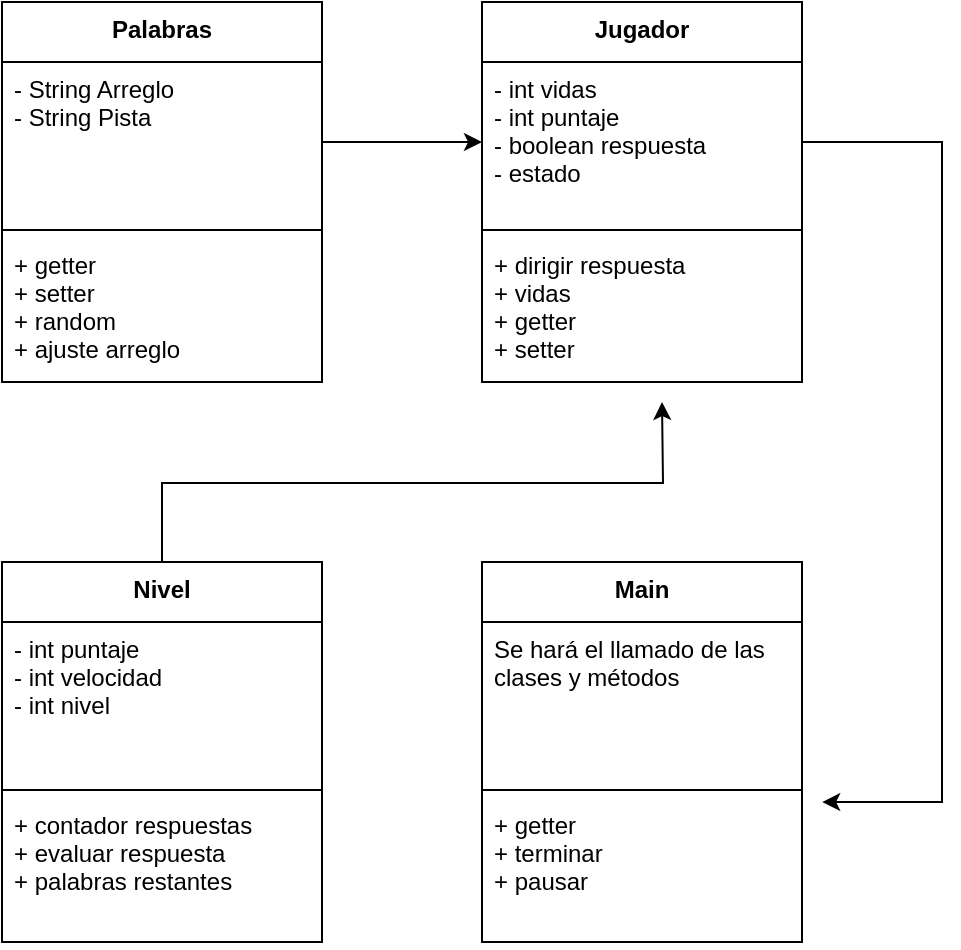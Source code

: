 <mxfile version="14.7.7" type="github"><diagram id="43w9GbheBngKeIiX0n0v" name="Page-1"><mxGraphModel dx="1344" dy="834" grid="1" gridSize="10" guides="1" tooltips="1" connect="1" arrows="1" fold="1" page="1" pageScale="1" pageWidth="1200" pageHeight="1200" math="0" shadow="0"><root><mxCell id="0"/><mxCell id="1" parent="0"/><mxCell id="Ikz4GJOv0Qn3u3sM7c4D-1" value="Palabras" style="swimlane;fontStyle=1;align=center;verticalAlign=top;childLayout=stackLayout;horizontal=1;startSize=30;horizontalStack=0;resizeParent=1;resizeParentMax=0;resizeLast=0;collapsible=1;marginBottom=0;" vertex="1" parent="1"><mxGeometry x="120" y="80" width="160" height="190" as="geometry"/></mxCell><mxCell id="Ikz4GJOv0Qn3u3sM7c4D-2" value="- String Arreglo&#10;- String Pista&#10;&#10;" style="text;strokeColor=none;fillColor=none;align=left;verticalAlign=top;spacingLeft=4;spacingRight=4;overflow=hidden;rotatable=0;points=[[0,0.5],[1,0.5]];portConstraint=eastwest;" vertex="1" parent="Ikz4GJOv0Qn3u3sM7c4D-1"><mxGeometry y="30" width="160" height="80" as="geometry"/></mxCell><mxCell id="Ikz4GJOv0Qn3u3sM7c4D-3" value="" style="line;strokeWidth=1;fillColor=none;align=left;verticalAlign=middle;spacingTop=-1;spacingLeft=3;spacingRight=3;rotatable=0;labelPosition=right;points=[];portConstraint=eastwest;" vertex="1" parent="Ikz4GJOv0Qn3u3sM7c4D-1"><mxGeometry y="110" width="160" height="8" as="geometry"/></mxCell><mxCell id="Ikz4GJOv0Qn3u3sM7c4D-4" value="+ getter&#10;+ setter&#10;+ random&#10;+ ajuste arreglo" style="text;strokeColor=none;fillColor=none;align=left;verticalAlign=top;spacingLeft=4;spacingRight=4;overflow=hidden;rotatable=0;points=[[0,0.5],[1,0.5]];portConstraint=eastwest;" vertex="1" parent="Ikz4GJOv0Qn3u3sM7c4D-1"><mxGeometry y="118" width="160" height="72" as="geometry"/></mxCell><mxCell id="Ikz4GJOv0Qn3u3sM7c4D-9" value="Jugador" style="swimlane;fontStyle=1;align=center;verticalAlign=top;childLayout=stackLayout;horizontal=1;startSize=30;horizontalStack=0;resizeParent=1;resizeParentMax=0;resizeLast=0;collapsible=1;marginBottom=0;" vertex="1" parent="1"><mxGeometry x="360" y="80" width="160" height="190" as="geometry"/></mxCell><mxCell id="Ikz4GJOv0Qn3u3sM7c4D-10" value="- int vidas&#10;- int puntaje&#10;- boolean respuesta&#10;- estado" style="text;strokeColor=none;fillColor=none;align=left;verticalAlign=top;spacingLeft=4;spacingRight=4;overflow=hidden;rotatable=0;points=[[0,0.5],[1,0.5]];portConstraint=eastwest;" vertex="1" parent="Ikz4GJOv0Qn3u3sM7c4D-9"><mxGeometry y="30" width="160" height="80" as="geometry"/></mxCell><mxCell id="Ikz4GJOv0Qn3u3sM7c4D-11" value="" style="line;strokeWidth=1;fillColor=none;align=left;verticalAlign=middle;spacingTop=-1;spacingLeft=3;spacingRight=3;rotatable=0;labelPosition=right;points=[];portConstraint=eastwest;" vertex="1" parent="Ikz4GJOv0Qn3u3sM7c4D-9"><mxGeometry y="110" width="160" height="8" as="geometry"/></mxCell><mxCell id="Ikz4GJOv0Qn3u3sM7c4D-12" value="+ dirigir respuesta&#10;+ vidas&#10;+ getter&#10;+ setter" style="text;strokeColor=none;fillColor=none;align=left;verticalAlign=top;spacingLeft=4;spacingRight=4;overflow=hidden;rotatable=0;points=[[0,0.5],[1,0.5]];portConstraint=eastwest;" vertex="1" parent="Ikz4GJOv0Qn3u3sM7c4D-9"><mxGeometry y="118" width="160" height="72" as="geometry"/></mxCell><mxCell id="Ikz4GJOv0Qn3u3sM7c4D-28" style="edgeStyle=orthogonalEdgeStyle;rounded=0;orthogonalLoop=1;jettySize=auto;html=1;exitX=0.5;exitY=0;exitDx=0;exitDy=0;" edge="1" parent="1" source="Ikz4GJOv0Qn3u3sM7c4D-13"><mxGeometry relative="1" as="geometry"><mxPoint x="450" y="280" as="targetPoint"/></mxGeometry></mxCell><mxCell id="Ikz4GJOv0Qn3u3sM7c4D-13" value="Nivel" style="swimlane;fontStyle=1;align=center;verticalAlign=top;childLayout=stackLayout;horizontal=1;startSize=30;horizontalStack=0;resizeParent=1;resizeParentMax=0;resizeLast=0;collapsible=1;marginBottom=0;" vertex="1" parent="1"><mxGeometry x="120" y="360" width="160" height="190" as="geometry"/></mxCell><mxCell id="Ikz4GJOv0Qn3u3sM7c4D-14" value="- int puntaje&#10;- int velocidad&#10;- int nivel" style="text;strokeColor=none;fillColor=none;align=left;verticalAlign=top;spacingLeft=4;spacingRight=4;overflow=hidden;rotatable=0;points=[[0,0.5],[1,0.5]];portConstraint=eastwest;" vertex="1" parent="Ikz4GJOv0Qn3u3sM7c4D-13"><mxGeometry y="30" width="160" height="80" as="geometry"/></mxCell><mxCell id="Ikz4GJOv0Qn3u3sM7c4D-15" value="" style="line;strokeWidth=1;fillColor=none;align=left;verticalAlign=middle;spacingTop=-1;spacingLeft=3;spacingRight=3;rotatable=0;labelPosition=right;points=[];portConstraint=eastwest;" vertex="1" parent="Ikz4GJOv0Qn3u3sM7c4D-13"><mxGeometry y="110" width="160" height="8" as="geometry"/></mxCell><mxCell id="Ikz4GJOv0Qn3u3sM7c4D-16" value="+ contador respuestas&#10;+ evaluar respuesta&#10;+ palabras restantes" style="text;strokeColor=none;fillColor=none;align=left;verticalAlign=top;spacingLeft=4;spacingRight=4;overflow=hidden;rotatable=0;points=[[0,0.5],[1,0.5]];portConstraint=eastwest;" vertex="1" parent="Ikz4GJOv0Qn3u3sM7c4D-13"><mxGeometry y="118" width="160" height="72" as="geometry"/></mxCell><mxCell id="Ikz4GJOv0Qn3u3sM7c4D-17" value="Main" style="swimlane;fontStyle=1;align=center;verticalAlign=top;childLayout=stackLayout;horizontal=1;startSize=30;horizontalStack=0;resizeParent=1;resizeParentMax=0;resizeLast=0;collapsible=1;marginBottom=0;" vertex="1" parent="1"><mxGeometry x="360" y="360" width="160" height="190" as="geometry"/></mxCell><mxCell id="Ikz4GJOv0Qn3u3sM7c4D-18" value="Se hará el llamado de las &#10;clases y métodos" style="text;strokeColor=none;fillColor=none;align=left;verticalAlign=top;spacingLeft=4;spacingRight=4;overflow=hidden;rotatable=0;points=[[0,0.5],[1,0.5]];portConstraint=eastwest;" vertex="1" parent="Ikz4GJOv0Qn3u3sM7c4D-17"><mxGeometry y="30" width="160" height="80" as="geometry"/></mxCell><mxCell id="Ikz4GJOv0Qn3u3sM7c4D-19" value="" style="line;strokeWidth=1;fillColor=none;align=left;verticalAlign=middle;spacingTop=-1;spacingLeft=3;spacingRight=3;rotatable=0;labelPosition=right;points=[];portConstraint=eastwest;" vertex="1" parent="Ikz4GJOv0Qn3u3sM7c4D-17"><mxGeometry y="110" width="160" height="8" as="geometry"/></mxCell><mxCell id="Ikz4GJOv0Qn3u3sM7c4D-20" value="+ getter&#10;+ terminar&#10;+ pausar" style="text;strokeColor=none;fillColor=none;align=left;verticalAlign=top;spacingLeft=4;spacingRight=4;overflow=hidden;rotatable=0;points=[[0,0.5],[1,0.5]];portConstraint=eastwest;" vertex="1" parent="Ikz4GJOv0Qn3u3sM7c4D-17"><mxGeometry y="118" width="160" height="72" as="geometry"/></mxCell><mxCell id="Ikz4GJOv0Qn3u3sM7c4D-25" style="edgeStyle=orthogonalEdgeStyle;rounded=0;orthogonalLoop=1;jettySize=auto;html=1;exitX=1;exitY=0.5;exitDx=0;exitDy=0;entryX=0;entryY=0.5;entryDx=0;entryDy=0;" edge="1" parent="1" source="Ikz4GJOv0Qn3u3sM7c4D-2" target="Ikz4GJOv0Qn3u3sM7c4D-10"><mxGeometry relative="1" as="geometry"/></mxCell><mxCell id="Ikz4GJOv0Qn3u3sM7c4D-29" style="edgeStyle=orthogonalEdgeStyle;rounded=0;orthogonalLoop=1;jettySize=auto;html=1;exitX=1;exitY=0.5;exitDx=0;exitDy=0;entryX=1.063;entryY=0.028;entryDx=0;entryDy=0;entryPerimeter=0;" edge="1" parent="1" source="Ikz4GJOv0Qn3u3sM7c4D-10" target="Ikz4GJOv0Qn3u3sM7c4D-20"><mxGeometry relative="1" as="geometry"><Array as="points"><mxPoint x="590" y="150"/><mxPoint x="590" y="480"/></Array></mxGeometry></mxCell></root></mxGraphModel></diagram></mxfile>